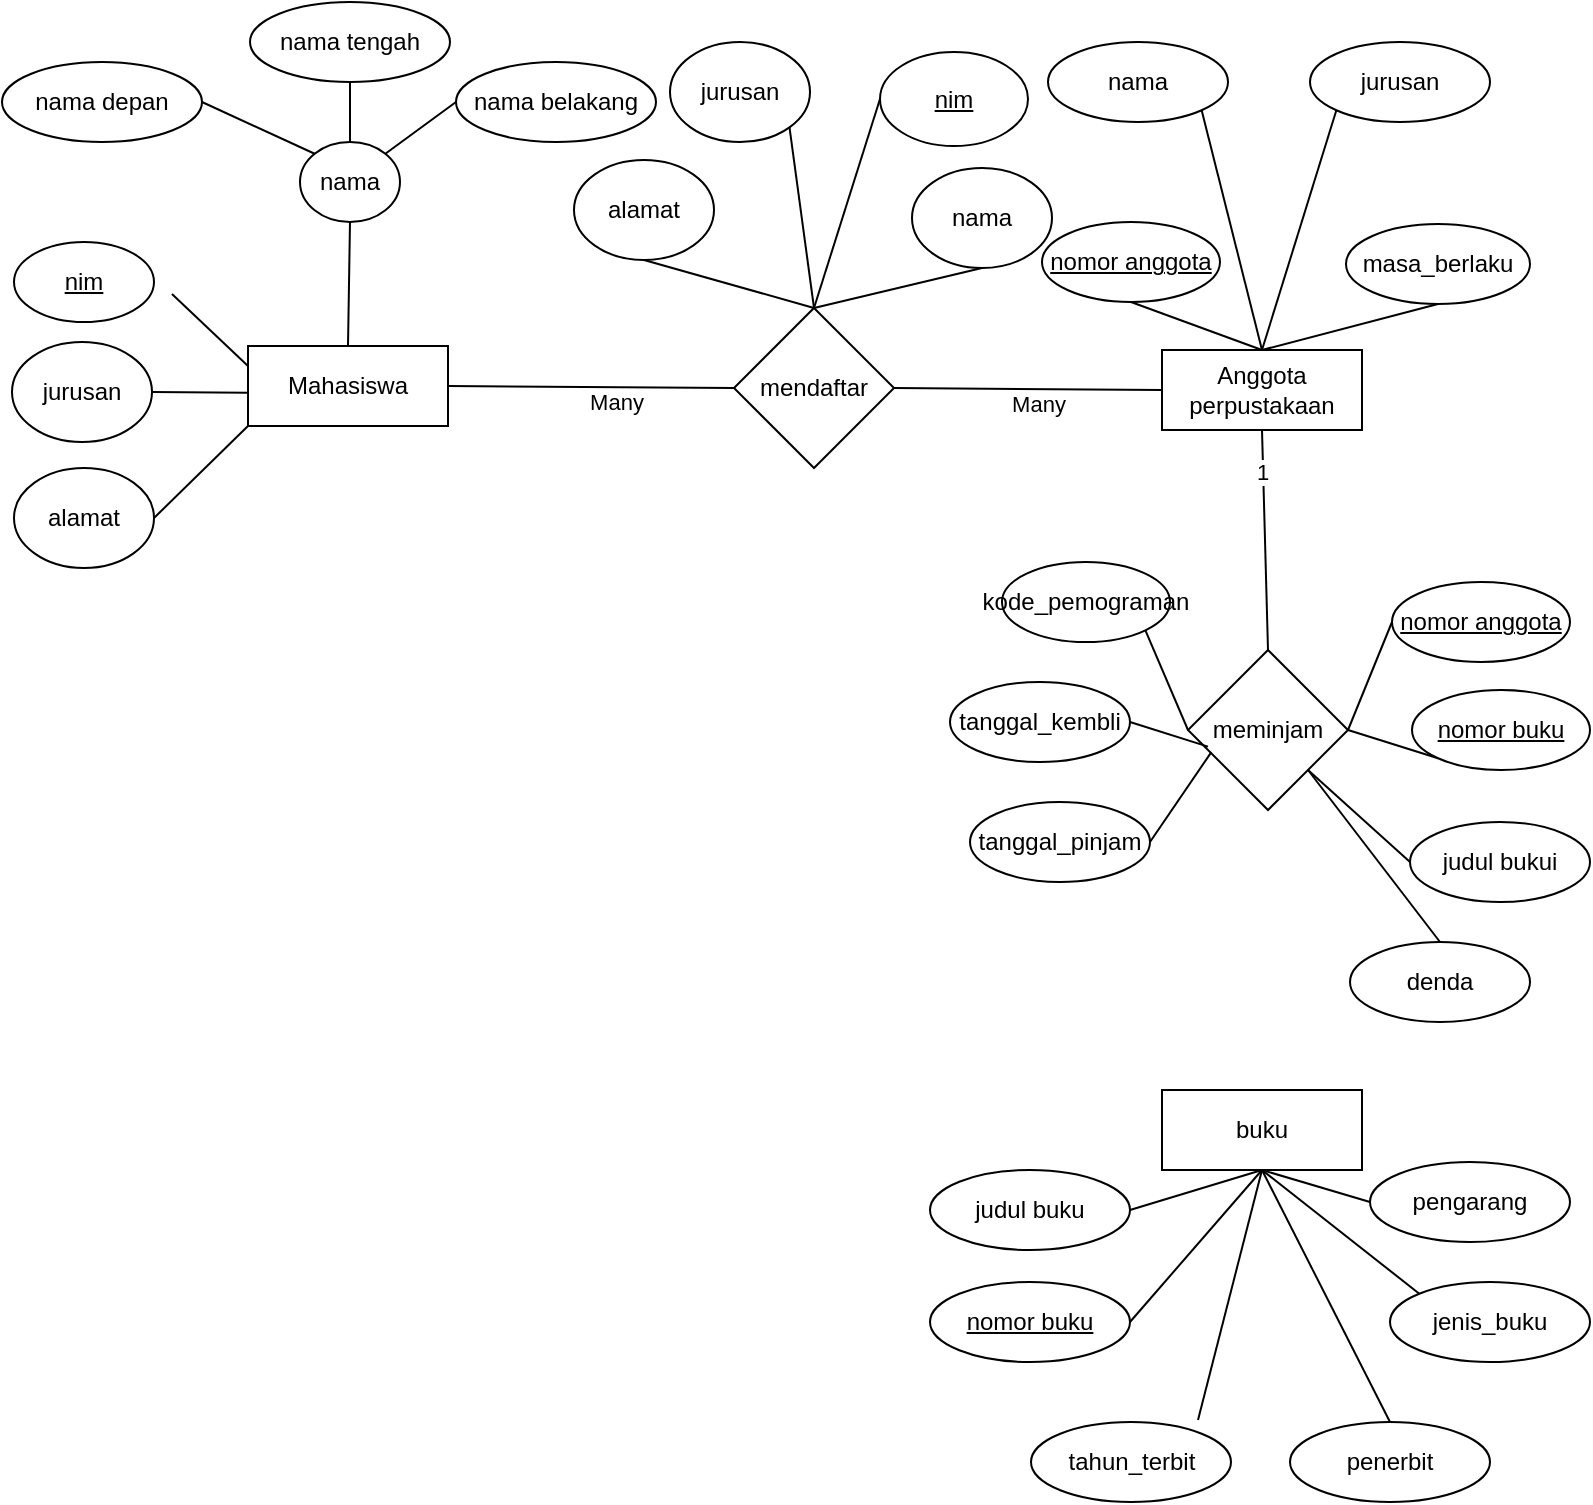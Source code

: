 <mxfile version="24.7.4">
  <diagram name="Page-1" id="Vdn-DOz7AseV69amp3ss">
    <mxGraphModel dx="954" dy="592" grid="1" gridSize="10" guides="1" tooltips="1" connect="1" arrows="1" fold="1" page="1" pageScale="1" pageWidth="850" pageHeight="1100" math="0" shadow="0">
      <root>
        <mxCell id="0" />
        <mxCell id="1" parent="0" />
        <mxCell id="-xNFNFN2mTCa87RhVA3p-5" value="nama depan" style="ellipse;whiteSpace=wrap;html=1;align=center;" vertex="1" parent="1">
          <mxGeometry x="46" y="290" width="100" height="40" as="geometry" />
        </mxCell>
        <mxCell id="-xNFNFN2mTCa87RhVA3p-7" value="nama tengah" style="ellipse;whiteSpace=wrap;html=1;align=center;" vertex="1" parent="1">
          <mxGeometry x="170" y="260" width="100" height="40" as="geometry" />
        </mxCell>
        <mxCell id="-xNFNFN2mTCa87RhVA3p-8" value="nama belakang" style="ellipse;whiteSpace=wrap;html=1;align=center;" vertex="1" parent="1">
          <mxGeometry x="273" y="290" width="100" height="40" as="geometry" />
        </mxCell>
        <mxCell id="-xNFNFN2mTCa87RhVA3p-9" value="nama" style="ellipse;whiteSpace=wrap;html=1;align=center;" vertex="1" parent="1">
          <mxGeometry x="195" y="330" width="50" height="40" as="geometry" />
        </mxCell>
        <mxCell id="-xNFNFN2mTCa87RhVA3p-10" value="Mahasiswa" style="whiteSpace=wrap;html=1;align=center;" vertex="1" parent="1">
          <mxGeometry x="169" y="432" width="100" height="40" as="geometry" />
        </mxCell>
        <mxCell id="-xNFNFN2mTCa87RhVA3p-11" value="" style="endArrow=none;html=1;rounded=0;exitX=0.5;exitY=1;exitDx=0;exitDy=0;entryX=0.5;entryY=0;entryDx=0;entryDy=0;" edge="1" parent="1" source="-xNFNFN2mTCa87RhVA3p-7" target="-xNFNFN2mTCa87RhVA3p-9">
          <mxGeometry relative="1" as="geometry">
            <mxPoint x="340" y="510" as="sourcePoint" />
            <mxPoint x="500" y="510" as="targetPoint" />
          </mxGeometry>
        </mxCell>
        <mxCell id="-xNFNFN2mTCa87RhVA3p-12" value="" style="endArrow=none;html=1;rounded=0;exitX=0;exitY=0.5;exitDx=0;exitDy=0;entryX=1;entryY=0;entryDx=0;entryDy=0;" edge="1" parent="1" source="-xNFNFN2mTCa87RhVA3p-8" target="-xNFNFN2mTCa87RhVA3p-9">
          <mxGeometry relative="1" as="geometry">
            <mxPoint x="340" y="510" as="sourcePoint" />
            <mxPoint x="500" y="510" as="targetPoint" />
          </mxGeometry>
        </mxCell>
        <mxCell id="-xNFNFN2mTCa87RhVA3p-13" value="" style="endArrow=none;html=1;rounded=0;exitX=1;exitY=0.5;exitDx=0;exitDy=0;entryX=0;entryY=0;entryDx=0;entryDy=0;" edge="1" parent="1" source="-xNFNFN2mTCa87RhVA3p-5" target="-xNFNFN2mTCa87RhVA3p-9">
          <mxGeometry relative="1" as="geometry">
            <mxPoint x="330" y="500" as="sourcePoint" />
            <mxPoint x="200" y="350" as="targetPoint" />
          </mxGeometry>
        </mxCell>
        <mxCell id="-xNFNFN2mTCa87RhVA3p-15" value="jurusan" style="ellipse;whiteSpace=wrap;html=1;align=center;" vertex="1" parent="1">
          <mxGeometry x="51" y="430" width="70" height="50" as="geometry" />
        </mxCell>
        <mxCell id="-xNFNFN2mTCa87RhVA3p-16" value="alamat" style="ellipse;whiteSpace=wrap;html=1;align=center;" vertex="1" parent="1">
          <mxGeometry x="52" y="493" width="70" height="50" as="geometry" />
        </mxCell>
        <mxCell id="-xNFNFN2mTCa87RhVA3p-17" value="" style="endArrow=none;html=1;rounded=0;entryX=0;entryY=0.25;entryDx=0;entryDy=0;exitX=1.014;exitY=0.72;exitDx=0;exitDy=0;exitPerimeter=0;" edge="1" parent="1" target="-xNFNFN2mTCa87RhVA3p-10">
          <mxGeometry relative="1" as="geometry">
            <mxPoint x="130.98" y="406" as="sourcePoint" />
            <mxPoint x="500" y="510" as="targetPoint" />
          </mxGeometry>
        </mxCell>
        <mxCell id="-xNFNFN2mTCa87RhVA3p-21" value="" style="endArrow=none;html=1;rounded=0;exitX=0.5;exitY=1;exitDx=0;exitDy=0;" edge="1" parent="1" source="-xNFNFN2mTCa87RhVA3p-9">
          <mxGeometry relative="1" as="geometry">
            <mxPoint x="340" y="510" as="sourcePoint" />
            <mxPoint x="220" y="370" as="targetPoint" />
          </mxGeometry>
        </mxCell>
        <mxCell id="-xNFNFN2mTCa87RhVA3p-22" value="" style="endArrow=none;html=1;rounded=0;exitX=0.5;exitY=1;exitDx=0;exitDy=0;entryX=0.5;entryY=0;entryDx=0;entryDy=0;" edge="1" parent="1" source="-xNFNFN2mTCa87RhVA3p-9" target="-xNFNFN2mTCa87RhVA3p-10">
          <mxGeometry relative="1" as="geometry">
            <mxPoint x="340" y="510" as="sourcePoint" />
            <mxPoint x="220" y="430" as="targetPoint" />
          </mxGeometry>
        </mxCell>
        <mxCell id="-xNFNFN2mTCa87RhVA3p-24" value="" style="endArrow=none;html=1;rounded=0;exitX=1;exitY=0.5;exitDx=0;exitDy=0;entryX=0;entryY=1;entryDx=0;entryDy=0;" edge="1" parent="1" source="-xNFNFN2mTCa87RhVA3p-16" target="-xNFNFN2mTCa87RhVA3p-10">
          <mxGeometry relative="1" as="geometry">
            <mxPoint x="320" y="460" as="sourcePoint" />
            <mxPoint x="480" y="460" as="targetPoint" />
          </mxGeometry>
        </mxCell>
        <mxCell id="-xNFNFN2mTCa87RhVA3p-25" value="" style="endArrow=none;html=1;rounded=0;entryX=-0.002;entryY=0.585;entryDx=0;entryDy=0;entryPerimeter=0;" edge="1" parent="1" source="-xNFNFN2mTCa87RhVA3p-15" target="-xNFNFN2mTCa87RhVA3p-10">
          <mxGeometry relative="1" as="geometry">
            <mxPoint x="320" y="460" as="sourcePoint" />
            <mxPoint x="170" y="460" as="targetPoint" />
          </mxGeometry>
        </mxCell>
        <mxCell id="-xNFNFN2mTCa87RhVA3p-26" value="nim" style="ellipse;whiteSpace=wrap;html=1;align=center;fontStyle=4;" vertex="1" parent="1">
          <mxGeometry x="52" y="380" width="70" height="40" as="geometry" />
        </mxCell>
        <mxCell id="-xNFNFN2mTCa87RhVA3p-27" value="jurusan" style="ellipse;whiteSpace=wrap;html=1;align=center;" vertex="1" parent="1">
          <mxGeometry x="380" y="280" width="70" height="50" as="geometry" />
        </mxCell>
        <mxCell id="-xNFNFN2mTCa87RhVA3p-28" value="alamat" style="ellipse;whiteSpace=wrap;html=1;align=center;" vertex="1" parent="1">
          <mxGeometry x="332" y="339" width="70" height="50" as="geometry" />
        </mxCell>
        <mxCell id="-xNFNFN2mTCa87RhVA3p-29" value="nama" style="ellipse;whiteSpace=wrap;html=1;align=center;" vertex="1" parent="1">
          <mxGeometry x="501" y="343" width="70" height="50" as="geometry" />
        </mxCell>
        <mxCell id="-xNFNFN2mTCa87RhVA3p-30" value="nim" style="ellipse;whiteSpace=wrap;html=1;align=center;fontStyle=4;" vertex="1" parent="1">
          <mxGeometry x="485" y="285" width="74" height="47" as="geometry" />
        </mxCell>
        <mxCell id="-xNFNFN2mTCa87RhVA3p-32" value="mendaftar" style="shape=rhombus;perimeter=rhombusPerimeter;whiteSpace=wrap;html=1;align=center;" vertex="1" parent="1">
          <mxGeometry x="412" y="413" width="80" height="80" as="geometry" />
        </mxCell>
        <mxCell id="-xNFNFN2mTCa87RhVA3p-34" value="" style="endArrow=none;html=1;rounded=0;exitX=1;exitY=1;exitDx=0;exitDy=0;entryX=0.5;entryY=0;entryDx=0;entryDy=0;" edge="1" parent="1" source="-xNFNFN2mTCa87RhVA3p-27" target="-xNFNFN2mTCa87RhVA3p-32">
          <mxGeometry relative="1" as="geometry">
            <mxPoint x="310" y="620" as="sourcePoint" />
            <mxPoint x="470" y="620" as="targetPoint" />
          </mxGeometry>
        </mxCell>
        <mxCell id="-xNFNFN2mTCa87RhVA3p-35" value="" style="endArrow=none;html=1;rounded=0;exitX=0;exitY=0.5;exitDx=0;exitDy=0;entryX=0.5;entryY=0;entryDx=0;entryDy=0;" edge="1" parent="1" source="-xNFNFN2mTCa87RhVA3p-30" target="-xNFNFN2mTCa87RhVA3p-32">
          <mxGeometry relative="1" as="geometry">
            <mxPoint x="310" y="620" as="sourcePoint" />
            <mxPoint x="470" y="620" as="targetPoint" />
          </mxGeometry>
        </mxCell>
        <mxCell id="-xNFNFN2mTCa87RhVA3p-36" value="" style="endArrow=none;html=1;rounded=0;exitX=0.5;exitY=1;exitDx=0;exitDy=0;entryX=0.5;entryY=0;entryDx=0;entryDy=0;" edge="1" parent="1" source="-xNFNFN2mTCa87RhVA3p-28" target="-xNFNFN2mTCa87RhVA3p-32">
          <mxGeometry relative="1" as="geometry">
            <mxPoint x="310" y="620" as="sourcePoint" />
            <mxPoint x="470" y="620" as="targetPoint" />
          </mxGeometry>
        </mxCell>
        <mxCell id="-xNFNFN2mTCa87RhVA3p-37" value="" style="endArrow=none;html=1;rounded=0;exitX=0.5;exitY=1;exitDx=0;exitDy=0;entryX=0.5;entryY=0;entryDx=0;entryDy=0;" edge="1" parent="1" source="-xNFNFN2mTCa87RhVA3p-29" target="-xNFNFN2mTCa87RhVA3p-32">
          <mxGeometry relative="1" as="geometry">
            <mxPoint x="310" y="620" as="sourcePoint" />
            <mxPoint x="470" y="620" as="targetPoint" />
          </mxGeometry>
        </mxCell>
        <mxCell id="-xNFNFN2mTCa87RhVA3p-38" value="" style="endArrow=none;html=1;rounded=0;exitX=1;exitY=0.5;exitDx=0;exitDy=0;entryX=0;entryY=0.5;entryDx=0;entryDy=0;" edge="1" parent="1" source="-xNFNFN2mTCa87RhVA3p-10" target="-xNFNFN2mTCa87RhVA3p-32">
          <mxGeometry relative="1" as="geometry">
            <mxPoint x="310" y="620" as="sourcePoint" />
            <mxPoint x="470" y="620" as="targetPoint" />
          </mxGeometry>
        </mxCell>
        <mxCell id="-xNFNFN2mTCa87RhVA3p-39" value="Many" style="edgeLabel;html=1;align=center;verticalAlign=middle;resizable=0;points=[];" vertex="1" connectable="0" parent="-xNFNFN2mTCa87RhVA3p-38">
          <mxGeometry x="-0.529" relative="1" as="geometry">
            <mxPoint x="50" y="8" as="offset" />
          </mxGeometry>
        </mxCell>
        <mxCell id="-xNFNFN2mTCa87RhVA3p-40" value="Anggota&lt;div&gt;perpustakaan&lt;/div&gt;" style="whiteSpace=wrap;html=1;align=center;" vertex="1" parent="1">
          <mxGeometry x="626" y="434" width="100" height="40" as="geometry" />
        </mxCell>
        <mxCell id="-xNFNFN2mTCa87RhVA3p-41" value="" style="endArrow=none;html=1;rounded=0;exitX=1;exitY=0.5;exitDx=0;exitDy=0;entryX=0;entryY=0.5;entryDx=0;entryDy=0;" edge="1" parent="1" source="-xNFNFN2mTCa87RhVA3p-32" target="-xNFNFN2mTCa87RhVA3p-40">
          <mxGeometry relative="1" as="geometry">
            <mxPoint x="310" y="620" as="sourcePoint" />
            <mxPoint x="470" y="620" as="targetPoint" />
          </mxGeometry>
        </mxCell>
        <mxCell id="-xNFNFN2mTCa87RhVA3p-42" value="Many" style="edgeLabel;html=1;align=center;verticalAlign=middle;resizable=0;points=[];" vertex="1" connectable="0" parent="-xNFNFN2mTCa87RhVA3p-41">
          <mxGeometry x="-0.109" relative="1" as="geometry">
            <mxPoint x="12" y="7" as="offset" />
          </mxGeometry>
        </mxCell>
        <mxCell id="-xNFNFN2mTCa87RhVA3p-48" value="nama" style="ellipse;whiteSpace=wrap;html=1;align=center;" vertex="1" parent="1">
          <mxGeometry x="569" y="280" width="90" height="40" as="geometry" />
        </mxCell>
        <mxCell id="-xNFNFN2mTCa87RhVA3p-49" value="jurusan" style="ellipse;whiteSpace=wrap;html=1;align=center;" vertex="1" parent="1">
          <mxGeometry x="700" y="280" width="90" height="40" as="geometry" />
        </mxCell>
        <mxCell id="-xNFNFN2mTCa87RhVA3p-50" value="nomor anggota" style="ellipse;whiteSpace=wrap;html=1;align=center;fontStyle=4;" vertex="1" parent="1">
          <mxGeometry x="566" y="370" width="89" height="40" as="geometry" />
        </mxCell>
        <mxCell id="-xNFNFN2mTCa87RhVA3p-51" value="masa_berlaku" style="ellipse;whiteSpace=wrap;html=1;align=center;" vertex="1" parent="1">
          <mxGeometry x="718" y="371" width="92" height="40" as="geometry" />
        </mxCell>
        <mxCell id="-xNFNFN2mTCa87RhVA3p-52" value="" style="endArrow=none;html=1;rounded=0;exitX=1;exitY=1;exitDx=0;exitDy=0;entryX=0.5;entryY=0;entryDx=0;entryDy=0;" edge="1" parent="1" source="-xNFNFN2mTCa87RhVA3p-48" target="-xNFNFN2mTCa87RhVA3p-40">
          <mxGeometry relative="1" as="geometry">
            <mxPoint x="310" y="620" as="sourcePoint" />
            <mxPoint x="470" y="620" as="targetPoint" />
          </mxGeometry>
        </mxCell>
        <mxCell id="-xNFNFN2mTCa87RhVA3p-53" value="" style="endArrow=none;html=1;rounded=0;exitX=0;exitY=1;exitDx=0;exitDy=0;entryX=0.5;entryY=0;entryDx=0;entryDy=0;" edge="1" parent="1" source="-xNFNFN2mTCa87RhVA3p-49" target="-xNFNFN2mTCa87RhVA3p-40">
          <mxGeometry relative="1" as="geometry">
            <mxPoint x="310" y="620" as="sourcePoint" />
            <mxPoint x="470" y="620" as="targetPoint" />
          </mxGeometry>
        </mxCell>
        <mxCell id="-xNFNFN2mTCa87RhVA3p-54" value="" style="endArrow=none;html=1;rounded=0;exitX=0.5;exitY=1;exitDx=0;exitDy=0;entryX=0.5;entryY=0;entryDx=0;entryDy=0;" edge="1" parent="1" source="-xNFNFN2mTCa87RhVA3p-50" target="-xNFNFN2mTCa87RhVA3p-40">
          <mxGeometry relative="1" as="geometry">
            <mxPoint x="310" y="620" as="sourcePoint" />
            <mxPoint x="470" y="620" as="targetPoint" />
          </mxGeometry>
        </mxCell>
        <mxCell id="-xNFNFN2mTCa87RhVA3p-55" value="" style="endArrow=none;html=1;rounded=0;exitX=0.5;exitY=1;exitDx=0;exitDy=0;entryX=0.5;entryY=0;entryDx=0;entryDy=0;" edge="1" parent="1" source="-xNFNFN2mTCa87RhVA3p-51" target="-xNFNFN2mTCa87RhVA3p-40">
          <mxGeometry relative="1" as="geometry">
            <mxPoint x="310" y="620" as="sourcePoint" />
            <mxPoint x="470" y="620" as="targetPoint" />
          </mxGeometry>
        </mxCell>
        <mxCell id="-xNFNFN2mTCa87RhVA3p-56" value="meminjam" style="shape=rhombus;perimeter=rhombusPerimeter;whiteSpace=wrap;html=1;align=center;" vertex="1" parent="1">
          <mxGeometry x="639" y="584" width="80" height="80" as="geometry" />
        </mxCell>
        <mxCell id="-xNFNFN2mTCa87RhVA3p-57" value="kode_pemograman" style="ellipse;whiteSpace=wrap;html=1;align=center;" vertex="1" parent="1">
          <mxGeometry x="546" y="540" width="84" height="40" as="geometry" />
        </mxCell>
        <mxCell id="-xNFNFN2mTCa87RhVA3p-58" value="tanggal_kembli" style="ellipse;whiteSpace=wrap;html=1;align=center;" vertex="1" parent="1">
          <mxGeometry x="520" y="600" width="90" height="40" as="geometry" />
        </mxCell>
        <mxCell id="-xNFNFN2mTCa87RhVA3p-59" value="tanggal_pinjam" style="ellipse;whiteSpace=wrap;html=1;align=center;" vertex="1" parent="1">
          <mxGeometry x="530" y="660" width="90" height="40" as="geometry" />
        </mxCell>
        <mxCell id="-xNFNFN2mTCa87RhVA3p-62" value="judul bukui" style="ellipse;whiteSpace=wrap;html=1;align=center;" vertex="1" parent="1">
          <mxGeometry x="750" y="670" width="90" height="40" as="geometry" />
        </mxCell>
        <mxCell id="-xNFNFN2mTCa87RhVA3p-63" value="denda" style="ellipse;whiteSpace=wrap;html=1;align=center;" vertex="1" parent="1">
          <mxGeometry x="720" y="730" width="90" height="40" as="geometry" />
        </mxCell>
        <mxCell id="-xNFNFN2mTCa87RhVA3p-64" value="" style="endArrow=none;html=1;rounded=0;exitX=1;exitY=1;exitDx=0;exitDy=0;entryX=0;entryY=0.5;entryDx=0;entryDy=0;" edge="1" parent="1" source="-xNFNFN2mTCa87RhVA3p-57" target="-xNFNFN2mTCa87RhVA3p-56">
          <mxGeometry relative="1" as="geometry">
            <mxPoint x="310" y="620" as="sourcePoint" />
            <mxPoint x="470" y="620" as="targetPoint" />
          </mxGeometry>
        </mxCell>
        <mxCell id="-xNFNFN2mTCa87RhVA3p-65" value="" style="endArrow=none;html=1;rounded=0;exitX=1;exitY=0.5;exitDx=0;exitDy=0;entryX=0.125;entryY=0.604;entryDx=0;entryDy=0;entryPerimeter=0;" edge="1" parent="1" source="-xNFNFN2mTCa87RhVA3p-58" target="-xNFNFN2mTCa87RhVA3p-56">
          <mxGeometry relative="1" as="geometry">
            <mxPoint x="310" y="620" as="sourcePoint" />
            <mxPoint x="640" y="620" as="targetPoint" />
          </mxGeometry>
        </mxCell>
        <mxCell id="-xNFNFN2mTCa87RhVA3p-66" value="" style="endArrow=none;html=1;rounded=0;exitX=1;exitY=0.5;exitDx=0;exitDy=0;entryX=0.146;entryY=0.638;entryDx=0;entryDy=0;entryPerimeter=0;" edge="1" parent="1" source="-xNFNFN2mTCa87RhVA3p-59" target="-xNFNFN2mTCa87RhVA3p-56">
          <mxGeometry relative="1" as="geometry">
            <mxPoint x="300" y="620" as="sourcePoint" />
            <mxPoint x="460" y="620" as="targetPoint" />
          </mxGeometry>
        </mxCell>
        <mxCell id="-xNFNFN2mTCa87RhVA3p-67" value="" style="endArrow=none;html=1;rounded=0;exitX=0;exitY=0.5;exitDx=0;exitDy=0;entryX=1;entryY=0.5;entryDx=0;entryDy=0;" edge="1" parent="1" source="-xNFNFN2mTCa87RhVA3p-87" target="-xNFNFN2mTCa87RhVA3p-56">
          <mxGeometry relative="1" as="geometry">
            <mxPoint x="733.18" y="577.142" as="sourcePoint" />
            <mxPoint x="460" y="620" as="targetPoint" />
          </mxGeometry>
        </mxCell>
        <mxCell id="-xNFNFN2mTCa87RhVA3p-68" value="" style="endArrow=none;html=1;rounded=0;exitX=0;exitY=1;exitDx=0;exitDy=0;entryX=1;entryY=0.5;entryDx=0;entryDy=0;" edge="1" parent="1" source="-xNFNFN2mTCa87RhVA3p-88" target="-xNFNFN2mTCa87RhVA3p-56">
          <mxGeometry relative="1" as="geometry">
            <mxPoint x="747" y="629" as="sourcePoint" />
            <mxPoint x="460" y="620" as="targetPoint" />
          </mxGeometry>
        </mxCell>
        <mxCell id="-xNFNFN2mTCa87RhVA3p-69" value="" style="endArrow=none;html=1;rounded=0;exitX=0;exitY=0.5;exitDx=0;exitDy=0;entryX=1;entryY=1;entryDx=0;entryDy=0;" edge="1" parent="1" source="-xNFNFN2mTCa87RhVA3p-62" target="-xNFNFN2mTCa87RhVA3p-56">
          <mxGeometry relative="1" as="geometry">
            <mxPoint x="300" y="620" as="sourcePoint" />
            <mxPoint x="460" y="620" as="targetPoint" />
          </mxGeometry>
        </mxCell>
        <mxCell id="-xNFNFN2mTCa87RhVA3p-70" value="" style="endArrow=none;html=1;rounded=0;exitX=0.5;exitY=0;exitDx=0;exitDy=0;entryX=1;entryY=1;entryDx=0;entryDy=0;" edge="1" parent="1" source="-xNFNFN2mTCa87RhVA3p-63" target="-xNFNFN2mTCa87RhVA3p-56">
          <mxGeometry relative="1" as="geometry">
            <mxPoint x="300" y="620" as="sourcePoint" />
            <mxPoint x="460" y="620" as="targetPoint" />
          </mxGeometry>
        </mxCell>
        <mxCell id="-xNFNFN2mTCa87RhVA3p-71" value="" style="endArrow=none;html=1;rounded=0;exitX=0.5;exitY=1;exitDx=0;exitDy=0;entryX=0.5;entryY=0;entryDx=0;entryDy=0;" edge="1" parent="1" source="-xNFNFN2mTCa87RhVA3p-40" target="-xNFNFN2mTCa87RhVA3p-56">
          <mxGeometry relative="1" as="geometry">
            <mxPoint x="300" y="620" as="sourcePoint" />
            <mxPoint x="460" y="620" as="targetPoint" />
          </mxGeometry>
        </mxCell>
        <mxCell id="-xNFNFN2mTCa87RhVA3p-72" value="1" style="edgeLabel;html=1;align=center;verticalAlign=middle;resizable=0;points=[];" vertex="1" connectable="0" parent="-xNFNFN2mTCa87RhVA3p-71">
          <mxGeometry x="0.014" y="4" relative="1" as="geometry">
            <mxPoint x="-6" y="-35" as="offset" />
          </mxGeometry>
        </mxCell>
        <mxCell id="-xNFNFN2mTCa87RhVA3p-74" value="buku" style="whiteSpace=wrap;html=1;align=center;" vertex="1" parent="1">
          <mxGeometry x="626" y="804" width="100" height="40" as="geometry" />
        </mxCell>
        <mxCell id="-xNFNFN2mTCa87RhVA3p-75" value="judul buku" style="ellipse;whiteSpace=wrap;html=1;align=center;" vertex="1" parent="1">
          <mxGeometry x="510" y="844" width="100" height="40" as="geometry" />
        </mxCell>
        <mxCell id="-xNFNFN2mTCa87RhVA3p-76" value="nomor buku" style="ellipse;whiteSpace=wrap;html=1;align=center;fontStyle=4;" vertex="1" parent="1">
          <mxGeometry x="510" y="900" width="100" height="40" as="geometry" />
        </mxCell>
        <mxCell id="-xNFNFN2mTCa87RhVA3p-77" value="tahun_terbit" style="ellipse;whiteSpace=wrap;html=1;align=center;" vertex="1" parent="1">
          <mxGeometry x="560.5" y="970" width="100" height="40" as="geometry" />
        </mxCell>
        <mxCell id="-xNFNFN2mTCa87RhVA3p-78" value="penerbit" style="ellipse;whiteSpace=wrap;html=1;align=center;" vertex="1" parent="1">
          <mxGeometry x="690" y="970" width="100" height="40" as="geometry" />
        </mxCell>
        <mxCell id="-xNFNFN2mTCa87RhVA3p-79" value="jenis_buku" style="ellipse;whiteSpace=wrap;html=1;align=center;" vertex="1" parent="1">
          <mxGeometry x="740" y="900" width="100" height="40" as="geometry" />
        </mxCell>
        <mxCell id="-xNFNFN2mTCa87RhVA3p-80" value="pengarang" style="ellipse;whiteSpace=wrap;html=1;align=center;" vertex="1" parent="1">
          <mxGeometry x="730" y="840" width="100" height="40" as="geometry" />
        </mxCell>
        <mxCell id="-xNFNFN2mTCa87RhVA3p-81" value="" style="endArrow=none;html=1;rounded=0;exitX=1;exitY=0.5;exitDx=0;exitDy=0;entryX=0.5;entryY=1;entryDx=0;entryDy=0;" edge="1" parent="1" source="-xNFNFN2mTCa87RhVA3p-75" target="-xNFNFN2mTCa87RhVA3p-74">
          <mxGeometry relative="1" as="geometry">
            <mxPoint x="400" y="900" as="sourcePoint" />
            <mxPoint x="560" y="900" as="targetPoint" />
          </mxGeometry>
        </mxCell>
        <mxCell id="-xNFNFN2mTCa87RhVA3p-82" value="" style="endArrow=none;html=1;rounded=0;exitX=1;exitY=0.5;exitDx=0;exitDy=0;entryX=0.5;entryY=1;entryDx=0;entryDy=0;" edge="1" parent="1" source="-xNFNFN2mTCa87RhVA3p-76" target="-xNFNFN2mTCa87RhVA3p-74">
          <mxGeometry relative="1" as="geometry">
            <mxPoint x="400" y="900" as="sourcePoint" />
            <mxPoint x="560" y="900" as="targetPoint" />
          </mxGeometry>
        </mxCell>
        <mxCell id="-xNFNFN2mTCa87RhVA3p-83" value="" style="endArrow=none;html=1;rounded=0;exitX=0.835;exitY=-0.025;exitDx=0;exitDy=0;exitPerimeter=0;entryX=0.5;entryY=1;entryDx=0;entryDy=0;" edge="1" parent="1" source="-xNFNFN2mTCa87RhVA3p-77" target="-xNFNFN2mTCa87RhVA3p-74">
          <mxGeometry relative="1" as="geometry">
            <mxPoint x="400" y="900" as="sourcePoint" />
            <mxPoint x="560" y="900" as="targetPoint" />
          </mxGeometry>
        </mxCell>
        <mxCell id="-xNFNFN2mTCa87RhVA3p-84" value="" style="endArrow=none;html=1;rounded=0;exitX=0.5;exitY=1;exitDx=0;exitDy=0;entryX=0.5;entryY=0;entryDx=0;entryDy=0;" edge="1" parent="1" source="-xNFNFN2mTCa87RhVA3p-74" target="-xNFNFN2mTCa87RhVA3p-78">
          <mxGeometry relative="1" as="geometry">
            <mxPoint x="400" y="900" as="sourcePoint" />
            <mxPoint x="560" y="900" as="targetPoint" />
          </mxGeometry>
        </mxCell>
        <mxCell id="-xNFNFN2mTCa87RhVA3p-85" value="" style="endArrow=none;html=1;rounded=0;exitX=0.5;exitY=1;exitDx=0;exitDy=0;entryX=0;entryY=0;entryDx=0;entryDy=0;" edge="1" parent="1" source="-xNFNFN2mTCa87RhVA3p-74" target="-xNFNFN2mTCa87RhVA3p-79">
          <mxGeometry relative="1" as="geometry">
            <mxPoint x="400" y="900" as="sourcePoint" />
            <mxPoint x="560" y="900" as="targetPoint" />
          </mxGeometry>
        </mxCell>
        <mxCell id="-xNFNFN2mTCa87RhVA3p-86" value="" style="endArrow=none;html=1;rounded=0;exitX=0.5;exitY=1;exitDx=0;exitDy=0;entryX=0;entryY=0.5;entryDx=0;entryDy=0;" edge="1" parent="1" source="-xNFNFN2mTCa87RhVA3p-74" target="-xNFNFN2mTCa87RhVA3p-80">
          <mxGeometry relative="1" as="geometry">
            <mxPoint x="400" y="900" as="sourcePoint" />
            <mxPoint x="560" y="900" as="targetPoint" />
          </mxGeometry>
        </mxCell>
        <mxCell id="-xNFNFN2mTCa87RhVA3p-87" value="nomor anggota" style="ellipse;whiteSpace=wrap;html=1;align=center;fontStyle=4;" vertex="1" parent="1">
          <mxGeometry x="741" y="550" width="89" height="40" as="geometry" />
        </mxCell>
        <mxCell id="-xNFNFN2mTCa87RhVA3p-88" value="nomor buku" style="ellipse;whiteSpace=wrap;html=1;align=center;fontStyle=4;" vertex="1" parent="1">
          <mxGeometry x="751" y="604" width="89" height="40" as="geometry" />
        </mxCell>
      </root>
    </mxGraphModel>
  </diagram>
</mxfile>
